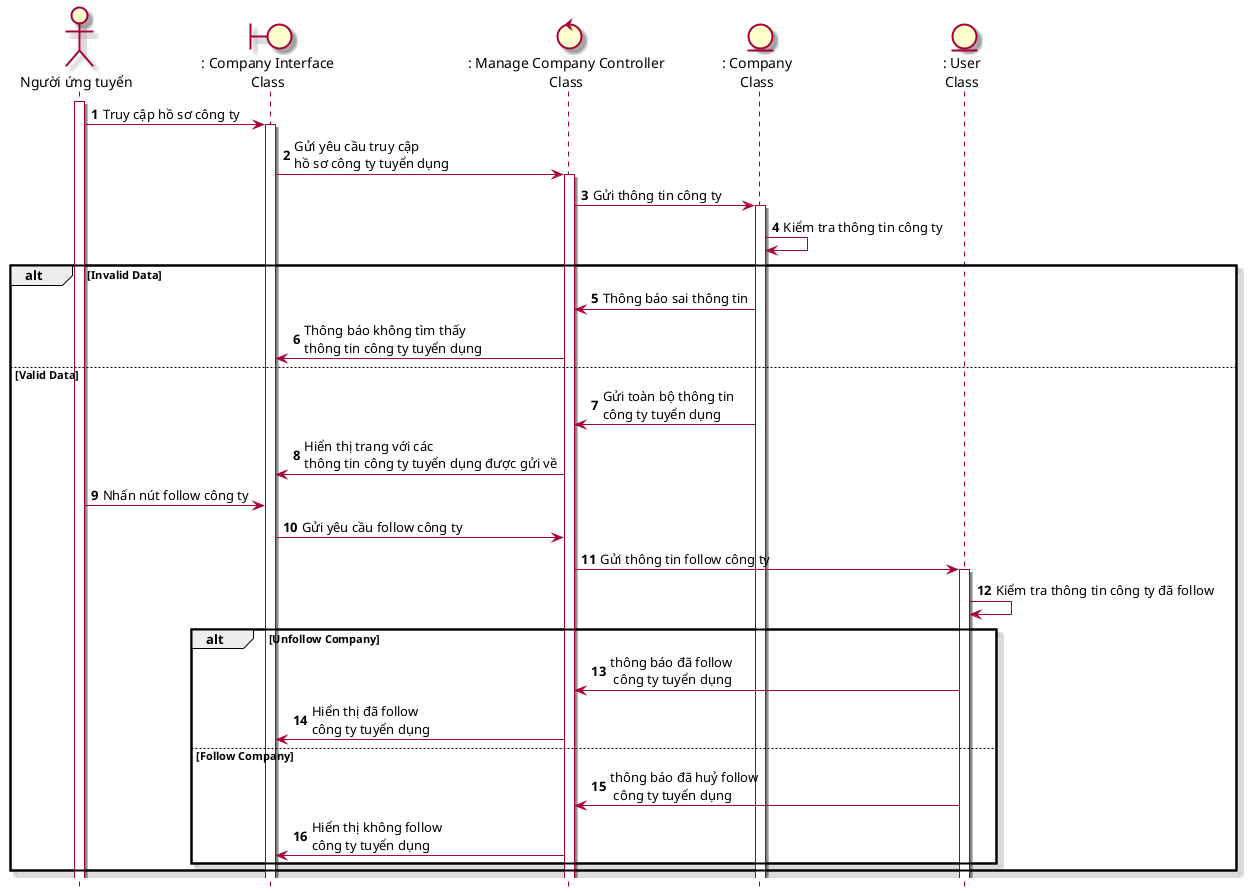 @startuml SeqTheoDoiCongTyTuyenDung
skin rose 
hide footbox
actor nguoiUngTuyen as "Người ứng tuyển"
boundary companyInterface as ": Company Interface\nClass"
control manageCompanyController as ": Manage Company Controller\nClass"
entity Company as ": Company\nClass"
entity User as ": User\nClass"
nguoiUngTuyen++
autonumber
nguoiUngTuyen -> companyInterface++: Truy cập hồ sơ công ty
companyInterface -> manageCompanyController++: Gửi yêu cầu truy cập \nhồ sơ công ty tuyển dụng
manageCompanyController -> Company++: Gửi thông tin công ty
Company -> Company: Kiểm tra thông tin công ty 
alt Invalid Data
Company -> manageCompanyController: Thông báo sai thông tin
manageCompanyController-> companyInterface: Thông báo không tìm thấy\nthông tin công ty tuyển dụng
else Valid Data
Company -> manageCompanyController: Gửi toàn bộ thông tin \ncông ty tuyển dụng
manageCompanyController -> companyInterface: Hiển thị trang với các \nthông tin công ty tuyển dụng được gửi về
nguoiUngTuyen -> companyInterface: Nhấn nút follow công ty
companyInterface -> manageCompanyController: Gửi yêu cầu follow công ty
manageCompanyController -> User++: Gửi thông tin follow công ty
User -> User: Kiểm tra thông tin công ty đã follow
    alt Unfollow Company
        User -> manageCompanyController: thông báo đã follow\n công ty tuyển dụng
        manageCompanyController->companyInterface: Hiển thị đã follow \ncông ty tuyển dụng
    else Follow Company
        User -> manageCompanyController: thông báo đã huỷ follow\n công ty tuyển dụng
        manageCompanyController->companyInterface: Hiển thị không follow \ncông ty tuyển dụng
    end
end
@enduml